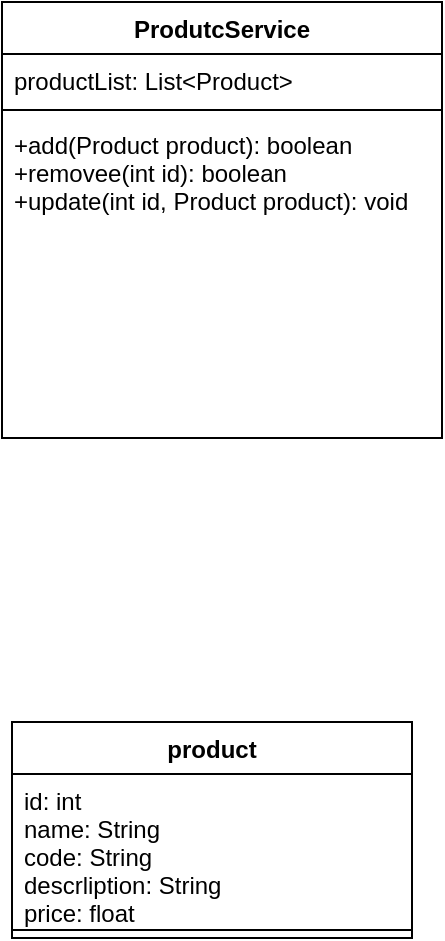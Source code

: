 <mxfile version="14.0.4" type="github"><diagram id="nIDmoOxMHD7JmqRIf76b" name="Page-1"><mxGraphModel dx="1038" dy="532" grid="1" gridSize="10" guides="1" tooltips="1" connect="1" arrows="1" fold="1" page="1" pageScale="1" pageWidth="850" pageHeight="1100" math="0" shadow="0"><root><mxCell id="0"/><mxCell id="1" parent="0"/><mxCell id="Di_GQnrPswNxf0OulGwu-1" value="product" style="swimlane;fontStyle=1;align=center;verticalAlign=top;childLayout=stackLayout;horizontal=1;startSize=26;horizontalStack=0;resizeParent=1;resizeParentMax=0;resizeLast=0;collapsible=1;marginBottom=0;" vertex="1" parent="1"><mxGeometry x="325" y="590" width="200" height="108" as="geometry"/></mxCell><mxCell id="Di_GQnrPswNxf0OulGwu-9" value="id: int&#10;name: String&#10;code: String&#10;descrliption: String&#10;price: float" style="text;strokeColor=none;fillColor=none;align=left;verticalAlign=top;spacingLeft=4;spacingRight=4;overflow=hidden;rotatable=0;points=[[0,0.5],[1,0.5]];portConstraint=eastwest;" vertex="1" parent="Di_GQnrPswNxf0OulGwu-1"><mxGeometry y="26" width="200" height="74" as="geometry"/></mxCell><mxCell id="Di_GQnrPswNxf0OulGwu-3" value="" style="line;strokeWidth=1;fillColor=none;align=left;verticalAlign=middle;spacingTop=-1;spacingLeft=3;spacingRight=3;rotatable=0;labelPosition=right;points=[];portConstraint=eastwest;" vertex="1" parent="Di_GQnrPswNxf0OulGwu-1"><mxGeometry y="100" width="200" height="8" as="geometry"/></mxCell><mxCell id="Di_GQnrPswNxf0OulGwu-5" value="ProdutcService" style="swimlane;fontStyle=1;align=center;verticalAlign=top;childLayout=stackLayout;horizontal=1;startSize=26;horizontalStack=0;resizeParent=1;resizeParentMax=0;resizeLast=0;collapsible=1;marginBottom=0;" vertex="1" parent="1"><mxGeometry x="320" y="230" width="220" height="218" as="geometry"/></mxCell><mxCell id="Di_GQnrPswNxf0OulGwu-6" value="productList: List&lt;Product&gt;&#10;" style="text;strokeColor=none;fillColor=none;align=left;verticalAlign=top;spacingLeft=4;spacingRight=4;overflow=hidden;rotatable=0;points=[[0,0.5],[1,0.5]];portConstraint=eastwest;" vertex="1" parent="Di_GQnrPswNxf0OulGwu-5"><mxGeometry y="26" width="220" height="24" as="geometry"/></mxCell><mxCell id="Di_GQnrPswNxf0OulGwu-7" value="" style="line;strokeWidth=1;fillColor=none;align=left;verticalAlign=middle;spacingTop=-1;spacingLeft=3;spacingRight=3;rotatable=0;labelPosition=right;points=[];portConstraint=eastwest;" vertex="1" parent="Di_GQnrPswNxf0OulGwu-5"><mxGeometry y="50" width="220" height="8" as="geometry"/></mxCell><mxCell id="Di_GQnrPswNxf0OulGwu-8" value="+add(Product product): boolean&#10;+removee(int id): boolean&#10;+update(int id, Product product): void" style="text;strokeColor=none;fillColor=none;align=left;verticalAlign=top;spacingLeft=4;spacingRight=4;overflow=hidden;rotatable=0;points=[[0,0.5],[1,0.5]];portConstraint=eastwest;" vertex="1" parent="Di_GQnrPswNxf0OulGwu-5"><mxGeometry y="58" width="220" height="160" as="geometry"/></mxCell></root></mxGraphModel></diagram></mxfile>